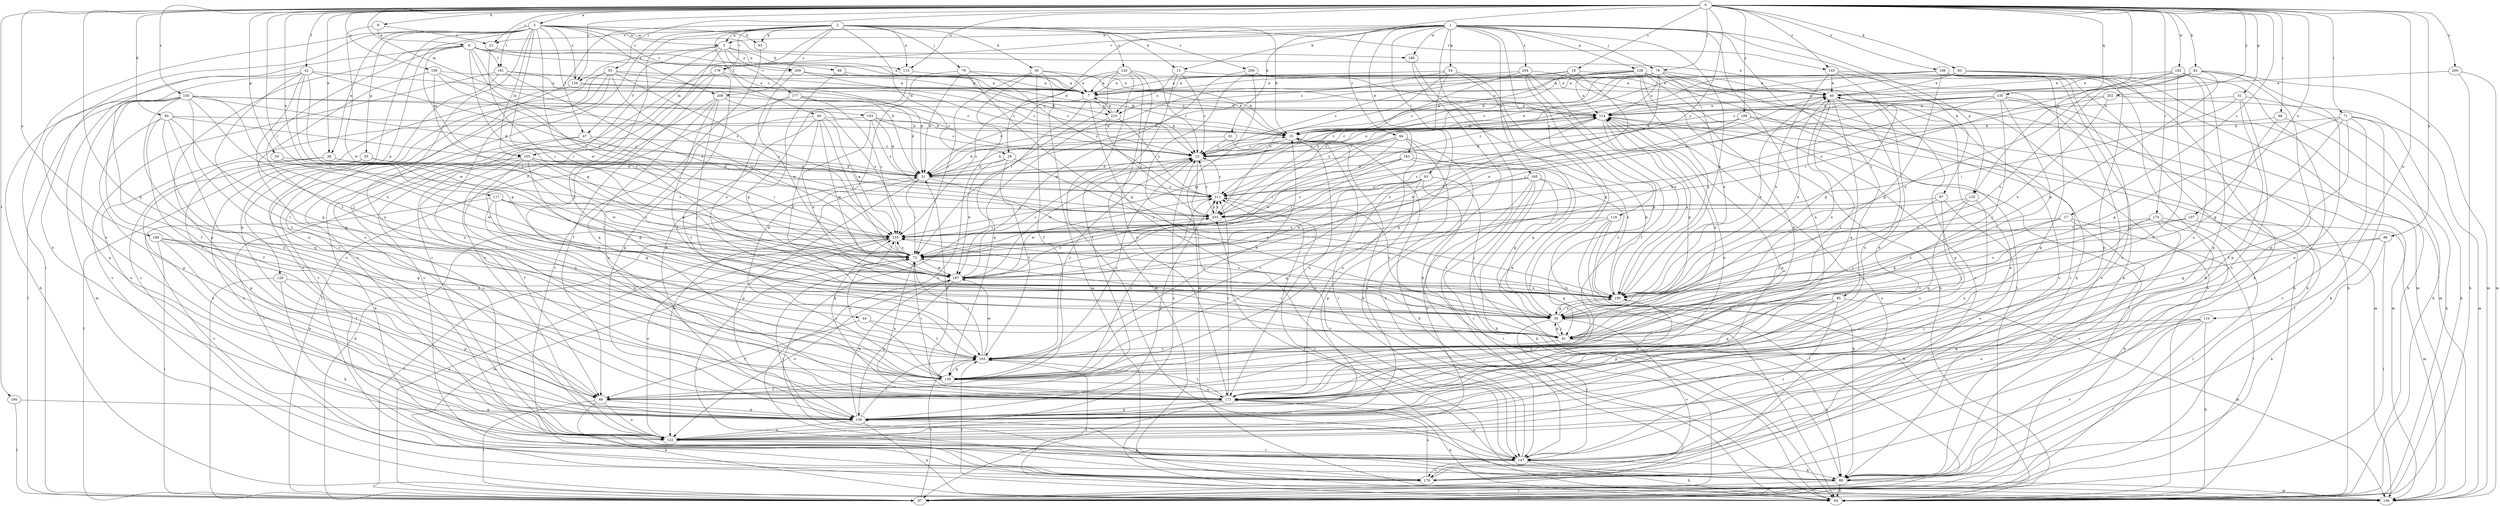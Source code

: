 strict digraph  {
0;
1;
2;
3;
5;
6;
7;
9;
13;
15;
17;
18;
22;
23;
29;
30;
31;
38;
40;
42;
44;
46;
47;
48;
50;
51;
54;
55;
56;
61;
63;
64;
65;
68;
71;
73;
78;
79;
81;
82;
83;
84;
86;
87;
88;
89;
93;
94;
95;
97;
103;
105;
106;
107;
108;
110;
113;
114;
117;
118;
120;
122;
125;
128;
129;
130;
135;
139;
143;
147;
150;
154;
155;
160;
161;
163;
165;
171;
174;
176;
177;
179;
182;
183;
186;
187;
189;
195;
198;
199;
200;
202;
203;
204;
206;
208;
209;
210;
211;
0 -> 3  [label=a];
0 -> 9  [label=b];
0 -> 17  [label=c];
0 -> 18  [label=c];
0 -> 22  [label=c];
0 -> 38  [label=e];
0 -> 42  [label=f];
0 -> 50  [label=g];
0 -> 51  [label=g];
0 -> 61  [label=h];
0 -> 65  [label=i];
0 -> 68  [label=i];
0 -> 71  [label=i];
0 -> 73  [label=i];
0 -> 78  [label=j];
0 -> 82  [label=k];
0 -> 83  [label=k];
0 -> 84  [label=k];
0 -> 86  [label=k];
0 -> 103  [label=m];
0 -> 107  [label=n];
0 -> 108  [label=n];
0 -> 110  [label=n];
0 -> 113  [label=n];
0 -> 117  [label=o];
0 -> 125  [label=p];
0 -> 135  [label=q];
0 -> 139  [label=q];
0 -> 143  [label=r];
0 -> 150  [label=s];
0 -> 154  [label=s];
0 -> 160  [label=t];
0 -> 174  [label=v];
0 -> 182  [label=w];
0 -> 189  [label=x];
0 -> 198  [label=y];
0 -> 199  [label=y];
0 -> 200  [label=y];
0 -> 202  [label=y];
0 -> 203  [label=y];
1 -> 5  [label=a];
1 -> 13  [label=b];
1 -> 22  [label=c];
1 -> 29  [label=d];
1 -> 54  [label=g];
1 -> 78  [label=j];
1 -> 87  [label=k];
1 -> 93  [label=l];
1 -> 94  [label=l];
1 -> 95  [label=l];
1 -> 97  [label=l];
1 -> 118  [label=o];
1 -> 125  [label=p];
1 -> 128  [label=p];
1 -> 165  [label=u];
1 -> 171  [label=u];
1 -> 176  [label=v];
1 -> 183  [label=w];
1 -> 186  [label=w];
1 -> 195  [label=x];
1 -> 204  [label=z];
2 -> 5  [label=a];
2 -> 13  [label=b];
2 -> 15  [label=b];
2 -> 29  [label=d];
2 -> 30  [label=d];
2 -> 44  [label=f];
2 -> 46  [label=f];
2 -> 63  [label=h];
2 -> 79  [label=j];
2 -> 105  [label=m];
2 -> 113  [label=n];
2 -> 120  [label=o];
2 -> 122  [label=o];
2 -> 143  [label=r];
2 -> 147  [label=r];
2 -> 176  [label=v];
2 -> 206  [label=z];
2 -> 208  [label=z];
3 -> 5  [label=a];
3 -> 38  [label=e];
3 -> 47  [label=f];
3 -> 55  [label=g];
3 -> 56  [label=g];
3 -> 63  [label=h];
3 -> 97  [label=l];
3 -> 105  [label=m];
3 -> 122  [label=o];
3 -> 129  [label=p];
3 -> 130  [label=p];
3 -> 154  [label=s];
3 -> 161  [label=t];
3 -> 171  [label=u];
3 -> 186  [label=w];
3 -> 187  [label=w];
3 -> 208  [label=z];
3 -> 209  [label=z];
5 -> 40  [label=e];
5 -> 47  [label=f];
5 -> 81  [label=j];
5 -> 88  [label=k];
5 -> 147  [label=r];
5 -> 154  [label=s];
5 -> 177  [label=v];
5 -> 209  [label=z];
6 -> 31  [label=d];
6 -> 73  [label=i];
6 -> 105  [label=m];
6 -> 113  [label=n];
6 -> 114  [label=n];
6 -> 122  [label=o];
6 -> 130  [label=p];
6 -> 155  [label=s];
6 -> 161  [label=t];
6 -> 163  [label=t];
6 -> 210  [label=z];
7 -> 31  [label=d];
7 -> 81  [label=j];
7 -> 114  [label=n];
7 -> 139  [label=q];
7 -> 210  [label=z];
9 -> 6  [label=a];
9 -> 22  [label=c];
9 -> 187  [label=w];
13 -> 23  [label=c];
13 -> 40  [label=e];
13 -> 48  [label=f];
13 -> 210  [label=z];
15 -> 23  [label=c];
15 -> 40  [label=e];
15 -> 147  [label=r];
15 -> 171  [label=u];
17 -> 56  [label=g];
17 -> 97  [label=l];
17 -> 147  [label=r];
17 -> 155  [label=s];
17 -> 195  [label=x];
18 -> 7  [label=a];
18 -> 23  [label=c];
18 -> 64  [label=h];
18 -> 73  [label=i];
18 -> 210  [label=z];
22 -> 7  [label=a];
22 -> 73  [label=i];
23 -> 31  [label=d];
23 -> 114  [label=n];
23 -> 187  [label=w];
23 -> 203  [label=y];
29 -> 31  [label=d];
29 -> 163  [label=t];
29 -> 187  [label=w];
29 -> 195  [label=x];
30 -> 7  [label=a];
30 -> 15  [label=b];
30 -> 48  [label=f];
30 -> 73  [label=i];
30 -> 106  [label=m];
30 -> 179  [label=v];
31 -> 15  [label=b];
31 -> 73  [label=i];
31 -> 114  [label=n];
31 -> 122  [label=o];
31 -> 130  [label=p];
31 -> 195  [label=x];
31 -> 211  [label=z];
38 -> 31  [label=d];
38 -> 122  [label=o];
38 -> 130  [label=p];
38 -> 155  [label=s];
40 -> 114  [label=n];
40 -> 130  [label=p];
40 -> 139  [label=q];
40 -> 147  [label=r];
40 -> 163  [label=t];
40 -> 171  [label=u];
40 -> 195  [label=x];
42 -> 7  [label=a];
42 -> 48  [label=f];
42 -> 56  [label=g];
42 -> 64  [label=h];
42 -> 81  [label=j];
42 -> 163  [label=t];
42 -> 187  [label=w];
42 -> 203  [label=y];
44 -> 48  [label=f];
44 -> 81  [label=j];
44 -> 163  [label=t];
46 -> 15  [label=b];
46 -> 73  [label=i];
46 -> 155  [label=s];
46 -> 163  [label=t];
46 -> 171  [label=u];
46 -> 187  [label=w];
46 -> 195  [label=x];
47 -> 23  [label=c];
47 -> 73  [label=i];
47 -> 89  [label=k];
47 -> 122  [label=o];
48 -> 64  [label=h];
48 -> 97  [label=l];
48 -> 122  [label=o];
48 -> 130  [label=p];
50 -> 31  [label=d];
50 -> 187  [label=w];
51 -> 64  [label=h];
51 -> 73  [label=i];
51 -> 114  [label=n];
51 -> 122  [label=o];
51 -> 130  [label=p];
54 -> 7  [label=a];
54 -> 31  [label=d];
54 -> 56  [label=g];
54 -> 64  [label=h];
54 -> 139  [label=q];
54 -> 203  [label=y];
55 -> 31  [label=d];
55 -> 97  [label=l];
55 -> 122  [label=o];
55 -> 187  [label=w];
56 -> 81  [label=j];
56 -> 147  [label=r];
56 -> 179  [label=v];
56 -> 195  [label=x];
56 -> 211  [label=z];
61 -> 23  [label=c];
61 -> 31  [label=d];
61 -> 195  [label=x];
63 -> 179  [label=v];
64 -> 15  [label=b];
64 -> 163  [label=t];
64 -> 211  [label=z];
65 -> 7  [label=a];
65 -> 23  [label=c];
65 -> 73  [label=i];
65 -> 122  [label=o];
65 -> 147  [label=r];
65 -> 155  [label=s];
65 -> 171  [label=u];
65 -> 179  [label=v];
68 -> 15  [label=b];
68 -> 56  [label=g];
68 -> 64  [label=h];
71 -> 15  [label=b];
71 -> 48  [label=f];
71 -> 56  [label=g];
71 -> 81  [label=j];
71 -> 89  [label=k];
71 -> 106  [label=m];
71 -> 179  [label=v];
73 -> 40  [label=e];
73 -> 155  [label=s];
73 -> 171  [label=u];
73 -> 187  [label=w];
78 -> 15  [label=b];
78 -> 31  [label=d];
78 -> 40  [label=e];
78 -> 73  [label=i];
78 -> 114  [label=n];
78 -> 179  [label=v];
78 -> 195  [label=x];
78 -> 203  [label=y];
78 -> 211  [label=z];
79 -> 7  [label=a];
79 -> 31  [label=d];
79 -> 56  [label=g];
79 -> 139  [label=q];
79 -> 211  [label=z];
81 -> 40  [label=e];
81 -> 56  [label=g];
81 -> 73  [label=i];
81 -> 89  [label=k];
81 -> 114  [label=n];
81 -> 155  [label=s];
81 -> 163  [label=t];
82 -> 23  [label=c];
82 -> 40  [label=e];
82 -> 56  [label=g];
82 -> 106  [label=m];
82 -> 114  [label=n];
82 -> 122  [label=o];
82 -> 130  [label=p];
82 -> 195  [label=x];
83 -> 7  [label=a];
83 -> 23  [label=c];
83 -> 40  [label=e];
83 -> 64  [label=h];
83 -> 89  [label=k];
83 -> 130  [label=p];
84 -> 15  [label=b];
84 -> 48  [label=f];
84 -> 56  [label=g];
84 -> 130  [label=p];
84 -> 139  [label=q];
84 -> 171  [label=u];
84 -> 203  [label=y];
86 -> 56  [label=g];
86 -> 73  [label=i];
86 -> 89  [label=k];
86 -> 97  [label=l];
87 -> 81  [label=j];
87 -> 122  [label=o];
87 -> 171  [label=u];
87 -> 203  [label=y];
88 -> 7  [label=a];
88 -> 15  [label=b];
88 -> 56  [label=g];
89 -> 64  [label=h];
89 -> 73  [label=i];
89 -> 97  [label=l];
89 -> 106  [label=m];
89 -> 130  [label=p];
89 -> 203  [label=y];
93 -> 81  [label=j];
93 -> 97  [label=l];
93 -> 130  [label=p];
93 -> 139  [label=q];
93 -> 163  [label=t];
93 -> 187  [label=w];
93 -> 211  [label=z];
94 -> 23  [label=c];
94 -> 73  [label=i];
94 -> 122  [label=o];
94 -> 147  [label=r];
94 -> 155  [label=s];
94 -> 171  [label=u];
94 -> 187  [label=w];
95 -> 56  [label=g];
95 -> 106  [label=m];
95 -> 130  [label=p];
95 -> 139  [label=q];
95 -> 147  [label=r];
95 -> 171  [label=u];
97 -> 31  [label=d];
97 -> 155  [label=s];
97 -> 163  [label=t];
103 -> 15  [label=b];
103 -> 23  [label=c];
103 -> 31  [label=d];
103 -> 122  [label=o];
103 -> 195  [label=x];
103 -> 211  [label=z];
105 -> 31  [label=d];
105 -> 48  [label=f];
105 -> 56  [label=g];
105 -> 139  [label=q];
105 -> 179  [label=v];
105 -> 187  [label=w];
105 -> 211  [label=z];
106 -> 163  [label=t];
107 -> 106  [label=m];
107 -> 155  [label=s];
107 -> 195  [label=x];
108 -> 40  [label=e];
108 -> 73  [label=i];
108 -> 139  [label=q];
108 -> 203  [label=y];
108 -> 211  [label=z];
110 -> 64  [label=h];
110 -> 81  [label=j];
110 -> 97  [label=l];
110 -> 139  [label=q];
110 -> 171  [label=u];
110 -> 179  [label=v];
113 -> 15  [label=b];
113 -> 130  [label=p];
114 -> 15  [label=b];
114 -> 23  [label=c];
114 -> 56  [label=g];
114 -> 97  [label=l];
114 -> 106  [label=m];
114 -> 187  [label=w];
114 -> 195  [label=x];
114 -> 211  [label=z];
117 -> 56  [label=g];
117 -> 73  [label=i];
117 -> 139  [label=q];
117 -> 155  [label=s];
117 -> 179  [label=v];
117 -> 203  [label=y];
118 -> 64  [label=h];
118 -> 89  [label=k];
118 -> 97  [label=l];
118 -> 139  [label=q];
118 -> 155  [label=s];
120 -> 7  [label=a];
120 -> 23  [label=c];
120 -> 73  [label=i];
120 -> 106  [label=m];
120 -> 147  [label=r];
120 -> 155  [label=s];
120 -> 171  [label=u];
122 -> 23  [label=c];
122 -> 40  [label=e];
122 -> 147  [label=r];
125 -> 81  [label=j];
125 -> 139  [label=q];
125 -> 171  [label=u];
125 -> 203  [label=y];
128 -> 7  [label=a];
128 -> 15  [label=b];
128 -> 23  [label=c];
128 -> 64  [label=h];
128 -> 89  [label=k];
128 -> 97  [label=l];
128 -> 114  [label=n];
128 -> 139  [label=q];
128 -> 179  [label=v];
128 -> 195  [label=x];
129 -> 89  [label=k];
129 -> 97  [label=l];
129 -> 130  [label=p];
129 -> 195  [label=x];
130 -> 64  [label=h];
130 -> 114  [label=n];
130 -> 122  [label=o];
130 -> 163  [label=t];
130 -> 187  [label=w];
130 -> 211  [label=z];
135 -> 73  [label=i];
135 -> 81  [label=j];
135 -> 89  [label=k];
135 -> 106  [label=m];
135 -> 114  [label=n];
135 -> 163  [label=t];
135 -> 187  [label=w];
135 -> 211  [label=z];
139 -> 23  [label=c];
139 -> 48  [label=f];
139 -> 73  [label=i];
139 -> 155  [label=s];
139 -> 171  [label=u];
139 -> 211  [label=z];
143 -> 40  [label=e];
143 -> 56  [label=g];
143 -> 89  [label=k];
143 -> 179  [label=v];
143 -> 195  [label=x];
147 -> 15  [label=b];
147 -> 64  [label=h];
147 -> 73  [label=i];
147 -> 89  [label=k];
147 -> 171  [label=u];
147 -> 179  [label=v];
150 -> 23  [label=c];
150 -> 31  [label=d];
150 -> 48  [label=f];
150 -> 97  [label=l];
150 -> 106  [label=m];
150 -> 114  [label=n];
150 -> 130  [label=p];
150 -> 155  [label=s];
150 -> 163  [label=t];
150 -> 171  [label=u];
150 -> 195  [label=x];
154 -> 23  [label=c];
154 -> 31  [label=d];
154 -> 179  [label=v];
155 -> 73  [label=i];
155 -> 97  [label=l];
155 -> 106  [label=m];
155 -> 122  [label=o];
160 -> 97  [label=l];
160 -> 130  [label=p];
161 -> 7  [label=a];
161 -> 23  [label=c];
161 -> 155  [label=s];
161 -> 171  [label=u];
161 -> 179  [label=v];
163 -> 15  [label=b];
163 -> 23  [label=c];
163 -> 73  [label=i];
163 -> 139  [label=q];
163 -> 187  [label=w];
165 -> 56  [label=g];
165 -> 64  [label=h];
165 -> 122  [label=o];
165 -> 147  [label=r];
165 -> 195  [label=x];
165 -> 203  [label=y];
165 -> 211  [label=z];
171 -> 31  [label=d];
171 -> 40  [label=e];
171 -> 64  [label=h];
171 -> 97  [label=l];
171 -> 114  [label=n];
171 -> 130  [label=p];
171 -> 155  [label=s];
171 -> 163  [label=t];
171 -> 195  [label=x];
171 -> 211  [label=z];
174 -> 81  [label=j];
174 -> 89  [label=k];
174 -> 97  [label=l];
174 -> 147  [label=r];
174 -> 155  [label=s];
174 -> 163  [label=t];
176 -> 7  [label=a];
176 -> 48  [label=f];
176 -> 122  [label=o];
176 -> 130  [label=p];
176 -> 179  [label=v];
177 -> 31  [label=d];
177 -> 97  [label=l];
177 -> 114  [label=n];
177 -> 155  [label=s];
177 -> 195  [label=x];
179 -> 114  [label=n];
179 -> 171  [label=u];
182 -> 40  [label=e];
182 -> 48  [label=f];
182 -> 73  [label=i];
182 -> 130  [label=p];
182 -> 147  [label=r];
182 -> 171  [label=u];
182 -> 195  [label=x];
183 -> 31  [label=d];
183 -> 56  [label=g];
183 -> 64  [label=h];
183 -> 73  [label=i];
183 -> 155  [label=s];
186 -> 64  [label=h];
186 -> 89  [label=k];
187 -> 23  [label=c];
187 -> 122  [label=o];
187 -> 130  [label=p];
187 -> 195  [label=x];
187 -> 203  [label=y];
189 -> 48  [label=f];
189 -> 56  [label=g];
189 -> 73  [label=i];
189 -> 97  [label=l];
189 -> 130  [label=p];
195 -> 15  [label=b];
195 -> 40  [label=e];
195 -> 56  [label=g];
195 -> 155  [label=s];
198 -> 7  [label=a];
198 -> 23  [label=c];
198 -> 56  [label=g];
198 -> 64  [label=h];
198 -> 89  [label=k];
198 -> 106  [label=m];
198 -> 122  [label=o];
198 -> 130  [label=p];
198 -> 211  [label=z];
199 -> 15  [label=b];
199 -> 31  [label=d];
199 -> 97  [label=l];
199 -> 106  [label=m];
199 -> 155  [label=s];
200 -> 40  [label=e];
200 -> 64  [label=h];
200 -> 106  [label=m];
202 -> 64  [label=h];
202 -> 114  [label=n];
202 -> 195  [label=x];
202 -> 203  [label=y];
203 -> 23  [label=c];
203 -> 155  [label=s];
203 -> 211  [label=z];
204 -> 7  [label=a];
204 -> 48  [label=f];
204 -> 64  [label=h];
204 -> 81  [label=j];
204 -> 195  [label=x];
204 -> 203  [label=y];
206 -> 40  [label=e];
206 -> 106  [label=m];
206 -> 114  [label=n];
206 -> 147  [label=r];
206 -> 187  [label=w];
208 -> 81  [label=j];
208 -> 114  [label=n];
208 -> 139  [label=q];
208 -> 155  [label=s];
208 -> 163  [label=t];
208 -> 171  [label=u];
209 -> 7  [label=a];
209 -> 15  [label=b];
209 -> 23  [label=c];
209 -> 187  [label=w];
210 -> 7  [label=a];
210 -> 89  [label=k];
210 -> 203  [label=y];
210 -> 211  [label=z];
211 -> 23  [label=c];
211 -> 147  [label=r];
211 -> 187  [label=w];
211 -> 203  [label=y];
}
